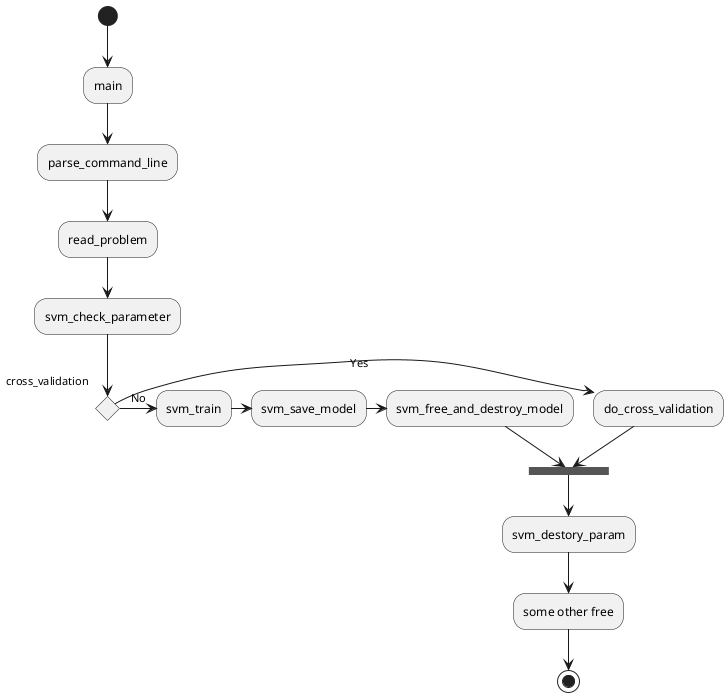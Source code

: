 @@startuml svm-train_activity
(*) --> main
--> parse_command_line
--> read_problem
--> svm_check_parameter

if "cross_validation" then
    -> [Yes] do_cross_validation
    --> ===SYNC===
else 
    -> [No] svm_train
    -> svm_save_model
    -> svm_free_and_destroy_model
    --> ===SYNC===
endif

--> svm_destory_param
--> some other free

--> (*)

@@enduml
